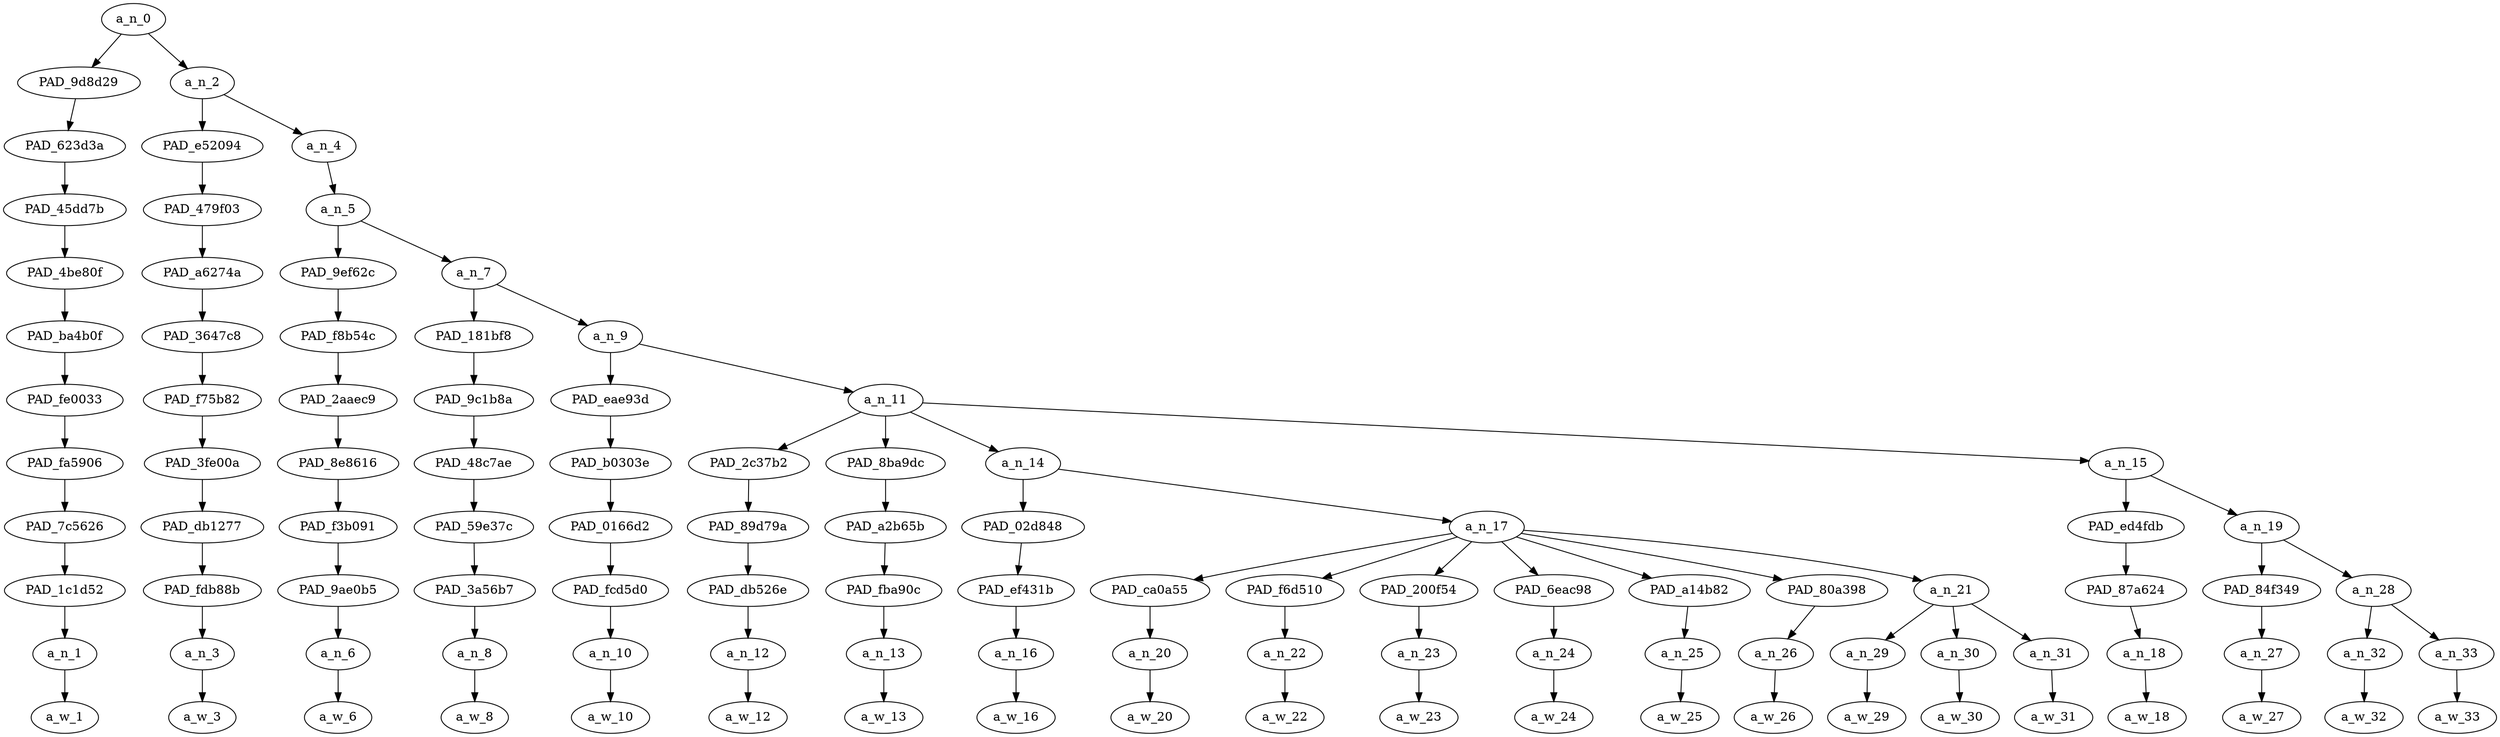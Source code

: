 strict digraph "" {
	a_n_0	[div_dir=-1,
		index=0,
		level=11,
		pos="1.1145368303571428,11!",
		text_span="[0, 1, 2, 3, 4, 5, 6, 7, 8, 9, 10, 11, 12, 13, 14, 15, 16, 17, 18, 19, 20]",
		value=0.99999999];
	PAD_9d8d29	[div_dir=-1,
		index=0,
		level=10,
		pos="0.0,10!",
		text_span="[0]",
		value=0.02867570];
	a_n_0 -> PAD_9d8d29;
	a_n_2	[div_dir=-1,
		index=1,
		level=10,
		pos="2.2290736607142856,10!",
		text_span="[1, 2, 3, 4, 5, 6, 7, 8, 9, 10, 11, 12, 13, 14, 15, 16, 17, 18, 19, 20]",
		value=0.97124176];
	a_n_0 -> a_n_2;
	PAD_623d3a	[div_dir=-1,
		index=0,
		level=9,
		pos="0.0,9!",
		text_span="[0]",
		value=0.02867570];
	PAD_9d8d29 -> PAD_623d3a;
	PAD_45dd7b	[div_dir=-1,
		index=0,
		level=8,
		pos="0.0,8!",
		text_span="[0]",
		value=0.02867570];
	PAD_623d3a -> PAD_45dd7b;
	PAD_4be80f	[div_dir=-1,
		index=0,
		level=7,
		pos="0.0,7!",
		text_span="[0]",
		value=0.02867570];
	PAD_45dd7b -> PAD_4be80f;
	PAD_ba4b0f	[div_dir=-1,
		index=0,
		level=6,
		pos="0.0,6!",
		text_span="[0]",
		value=0.02867570];
	PAD_4be80f -> PAD_ba4b0f;
	PAD_fe0033	[div_dir=-1,
		index=0,
		level=5,
		pos="0.0,5!",
		text_span="[0]",
		value=0.02867570];
	PAD_ba4b0f -> PAD_fe0033;
	PAD_fa5906	[div_dir=-1,
		index=0,
		level=4,
		pos="0.0,4!",
		text_span="[0]",
		value=0.02867570];
	PAD_fe0033 -> PAD_fa5906;
	PAD_7c5626	[div_dir=-1,
		index=0,
		level=3,
		pos="0.0,3!",
		text_span="[0]",
		value=0.02867570];
	PAD_fa5906 -> PAD_7c5626;
	PAD_1c1d52	[div_dir=-1,
		index=0,
		level=2,
		pos="0.0,2!",
		text_span="[0]",
		value=0.02867570];
	PAD_7c5626 -> PAD_1c1d52;
	a_n_1	[div_dir=-1,
		index=0,
		level=1,
		pos="0.0,1!",
		text_span="[0]",
		value=0.02867570];
	PAD_1c1d52 -> a_n_1;
	a_w_1	[div_dir=0,
		index=0,
		level=0,
		pos="0,0!",
		text_span="[0]",
		value=i];
	a_n_1 -> a_w_1;
	PAD_e52094	[div_dir=-1,
		index=1,
		level=9,
		pos="1.0,9!",
		text_span="[1]",
		value=0.03269011];
	a_n_2 -> PAD_e52094;
	a_n_4	[div_dir=-1,
		index=2,
		level=9,
		pos="3.458147321428571,9!",
		text_span="[2, 3, 4, 5, 6, 7, 8, 9, 10, 11, 12, 13, 14, 15, 16, 17, 18, 19, 20]",
		value=0.93851934];
	a_n_2 -> a_n_4;
	PAD_479f03	[div_dir=-1,
		index=1,
		level=8,
		pos="1.0,8!",
		text_span="[1]",
		value=0.03269011];
	PAD_e52094 -> PAD_479f03;
	PAD_a6274a	[div_dir=-1,
		index=1,
		level=7,
		pos="1.0,7!",
		text_span="[1]",
		value=0.03269011];
	PAD_479f03 -> PAD_a6274a;
	PAD_3647c8	[div_dir=-1,
		index=1,
		level=6,
		pos="1.0,6!",
		text_span="[1]",
		value=0.03269011];
	PAD_a6274a -> PAD_3647c8;
	PAD_f75b82	[div_dir=-1,
		index=1,
		level=5,
		pos="1.0,5!",
		text_span="[1]",
		value=0.03269011];
	PAD_3647c8 -> PAD_f75b82;
	PAD_3fe00a	[div_dir=-1,
		index=1,
		level=4,
		pos="1.0,4!",
		text_span="[1]",
		value=0.03269011];
	PAD_f75b82 -> PAD_3fe00a;
	PAD_db1277	[div_dir=-1,
		index=1,
		level=3,
		pos="1.0,3!",
		text_span="[1]",
		value=0.03269011];
	PAD_3fe00a -> PAD_db1277;
	PAD_fdb88b	[div_dir=-1,
		index=1,
		level=2,
		pos="1.0,2!",
		text_span="[1]",
		value=0.03269011];
	PAD_db1277 -> PAD_fdb88b;
	a_n_3	[div_dir=-1,
		index=1,
		level=1,
		pos="1.0,1!",
		text_span="[1]",
		value=0.03269011];
	PAD_fdb88b -> a_n_3;
	a_w_3	[div_dir=0,
		index=1,
		level=0,
		pos="1,0!",
		text_span="[1]",
		value=guess];
	a_n_3 -> a_w_3;
	a_n_5	[div_dir=-1,
		index=2,
		level=8,
		pos="3.458147321428571,8!",
		text_span="[2, 3, 4, 5, 6, 7, 8, 9, 10, 11, 12, 13, 14, 15, 16, 17, 18, 19, 20]",
		value=0.93851847];
	a_n_4 -> a_n_5;
	PAD_9ef62c	[div_dir=1,
		index=2,
		level=7,
		pos="2.0,7!",
		text_span="[2]",
		value=0.02951311];
	a_n_5 -> PAD_9ef62c;
	a_n_7	[div_dir=-1,
		index=3,
		level=7,
		pos="4.916294642857142,7!",
		text_span="[3, 4, 5, 6, 7, 8, 9, 10, 11, 12, 13, 14, 15, 16, 17, 18, 19, 20]",
		value=0.90900450];
	a_n_5 -> a_n_7;
	PAD_f8b54c	[div_dir=1,
		index=2,
		level=6,
		pos="2.0,6!",
		text_span="[2]",
		value=0.02951311];
	PAD_9ef62c -> PAD_f8b54c;
	PAD_2aaec9	[div_dir=1,
		index=2,
		level=5,
		pos="2.0,5!",
		text_span="[2]",
		value=0.02951311];
	PAD_f8b54c -> PAD_2aaec9;
	PAD_8e8616	[div_dir=1,
		index=2,
		level=4,
		pos="2.0,4!",
		text_span="[2]",
		value=0.02951311];
	PAD_2aaec9 -> PAD_8e8616;
	PAD_f3b091	[div_dir=1,
		index=2,
		level=3,
		pos="2.0,3!",
		text_span="[2]",
		value=0.02951311];
	PAD_8e8616 -> PAD_f3b091;
	PAD_9ae0b5	[div_dir=1,
		index=2,
		level=2,
		pos="2.0,2!",
		text_span="[2]",
		value=0.02951311];
	PAD_f3b091 -> PAD_9ae0b5;
	a_n_6	[div_dir=1,
		index=2,
		level=1,
		pos="2.0,1!",
		text_span="[2]",
		value=0.02951311];
	PAD_9ae0b5 -> a_n_6;
	a_w_6	[div_dir=0,
		index=2,
		level=0,
		pos="2,0!",
		text_span="[2]",
		value=she];
	a_n_6 -> a_w_6;
	PAD_181bf8	[div_dir=1,
		index=3,
		level=6,
		pos="3.0,6!",
		text_span="[3]",
		value=0.02582219];
	a_n_7 -> PAD_181bf8;
	a_n_9	[div_dir=-1,
		index=4,
		level=6,
		pos="6.832589285714286,6!",
		text_span="[4, 5, 6, 7, 8, 9, 10, 11, 12, 13, 14, 15, 16, 17, 18, 19, 20]",
		value=0.88317091];
	a_n_7 -> a_n_9;
	PAD_9c1b8a	[div_dir=1,
		index=3,
		level=5,
		pos="3.0,5!",
		text_span="[3]",
		value=0.02582219];
	PAD_181bf8 -> PAD_9c1b8a;
	PAD_48c7ae	[div_dir=1,
		index=3,
		level=4,
		pos="3.0,4!",
		text_span="[3]",
		value=0.02582219];
	PAD_9c1b8a -> PAD_48c7ae;
	PAD_59e37c	[div_dir=1,
		index=3,
		level=3,
		pos="3.0,3!",
		text_span="[3]",
		value=0.02582219];
	PAD_48c7ae -> PAD_59e37c;
	PAD_3a56b7	[div_dir=1,
		index=3,
		level=2,
		pos="3.0,2!",
		text_span="[3]",
		value=0.02582219];
	PAD_59e37c -> PAD_3a56b7;
	a_n_8	[div_dir=1,
		index=3,
		level=1,
		pos="3.0,1!",
		text_span="[3]",
		value=0.02582219];
	PAD_3a56b7 -> a_n_8;
	a_w_8	[div_dir=0,
		index=3,
		level=0,
		pos="3,0!",
		text_span="[3]",
		value=will];
	a_n_8 -> a_w_8;
	PAD_eae93d	[div_dir=1,
		index=4,
		level=5,
		pos="4.0,5!",
		text_span="[4]",
		value=0.02453345];
	a_n_9 -> PAD_eae93d;
	a_n_11	[div_dir=-1,
		index=5,
		level=5,
		pos="9.665178571428571,5!",
		text_span="[5, 6, 7, 8, 9, 10, 11, 12, 13, 14, 15, 16, 17, 18, 19, 20]",
		value=0.85862312];
	a_n_9 -> a_n_11;
	PAD_b0303e	[div_dir=1,
		index=4,
		level=4,
		pos="4.0,4!",
		text_span="[4]",
		value=0.02453345];
	PAD_eae93d -> PAD_b0303e;
	PAD_0166d2	[div_dir=1,
		index=4,
		level=3,
		pos="4.0,3!",
		text_span="[4]",
		value=0.02453345];
	PAD_b0303e -> PAD_0166d2;
	PAD_fcd5d0	[div_dir=1,
		index=4,
		level=2,
		pos="4.0,2!",
		text_span="[4]",
		value=0.02453345];
	PAD_0166d2 -> PAD_fcd5d0;
	a_n_10	[div_dir=1,
		index=4,
		level=1,
		pos="4.0,1!",
		text_span="[4]",
		value=0.02453345];
	PAD_fcd5d0 -> a_n_10;
	a_w_10	[div_dir=0,
		index=4,
		level=0,
		pos="4,0!",
		text_span="[4]",
		value=be];
	a_n_10 -> a_w_10;
	PAD_2c37b2	[div_dir=-1,
		index=5,
		level=4,
		pos="5.0,4!",
		text_span="[5]",
		value=0.04960911];
	a_n_11 -> PAD_2c37b2;
	PAD_8ba9dc	[div_dir=1,
		index=6,
		level=4,
		pos="6.0,4!",
		text_span="[6]",
		value=0.02476104];
	a_n_11 -> PAD_8ba9dc;
	a_n_14	[div_dir=1,
		index=7,
		level=4,
		pos="9.785714285714285,4!",
		text_span="[7, 8, 9, 10, 11, 12, 13, 14, 15, 16]",
		value=0.64980724];
	a_n_11 -> a_n_14;
	a_n_15	[div_dir=-1,
		index=8,
		level=4,
		pos="17.875,4!",
		text_span="[17, 18, 19, 20]",
		value=0.13442191];
	a_n_11 -> a_n_15;
	PAD_89d79a	[div_dir=-1,
		index=5,
		level=3,
		pos="5.0,3!",
		text_span="[5]",
		value=0.04960911];
	PAD_2c37b2 -> PAD_89d79a;
	PAD_db526e	[div_dir=-1,
		index=5,
		level=2,
		pos="5.0,2!",
		text_span="[5]",
		value=0.04960911];
	PAD_89d79a -> PAD_db526e;
	a_n_12	[div_dir=-1,
		index=5,
		level=1,
		pos="5.0,1!",
		text_span="[5]",
		value=0.04960911];
	PAD_db526e -> a_n_12;
	a_w_12	[div_dir=0,
		index=5,
		level=0,
		pos="5,0!",
		text_span="[5]",
		value=blaming];
	a_n_12 -> a_w_12;
	PAD_a2b65b	[div_dir=1,
		index=6,
		level=3,
		pos="6.0,3!",
		text_span="[6]",
		value=0.02476104];
	PAD_8ba9dc -> PAD_a2b65b;
	PAD_fba90c	[div_dir=1,
		index=6,
		level=2,
		pos="6.0,2!",
		text_span="[6]",
		value=0.02476104];
	PAD_a2b65b -> PAD_fba90c;
	a_n_13	[div_dir=1,
		index=6,
		level=1,
		pos="6.0,1!",
		text_span="[6]",
		value=0.02476104];
	PAD_fba90c -> a_n_13;
	a_w_13	[div_dir=0,
		index=6,
		level=0,
		pos="6,0!",
		text_span="[6]",
		value=that];
	a_n_13 -> a_w_13;
	PAD_02d848	[div_dir=-1,
		index=7,
		level=3,
		pos="7.0,3!",
		text_span="[7]",
		value=0.03324554];
	a_n_14 -> PAD_02d848;
	a_n_17	[div_dir=1,
		index=8,
		level=3,
		pos="12.571428571428571,3!",
		text_span="[8, 9, 10, 11, 12, 13, 14, 15, 16]",
		value=0.61641407];
	a_n_14 -> a_n_17;
	PAD_ef431b	[div_dir=-1,
		index=7,
		level=2,
		pos="7.0,2!",
		text_span="[7]",
		value=0.03324554];
	PAD_02d848 -> PAD_ef431b;
	a_n_16	[div_dir=-1,
		index=7,
		level=1,
		pos="7.0,1!",
		text_span="[7]",
		value=0.03324554];
	PAD_ef431b -> a_n_16;
	a_w_16	[div_dir=0,
		index=7,
		level=0,
		pos="7,0!",
		text_span="[7]",
		value=on];
	a_n_16 -> a_w_16;
	PAD_ca0a55	[div_dir=-1,
		index=8,
		level=2,
		pos="8.0,2!",
		text_span="[8]",
		value=0.10214325];
	a_n_17 -> PAD_ca0a55;
	PAD_f6d510	[div_dir=1,
		index=10,
		level=2,
		pos="12.0,2!",
		text_span="[12]",
		value=0.07411483];
	a_n_17 -> PAD_f6d510;
	PAD_200f54	[div_dir=-1,
		index=11,
		level=2,
		pos="13.0,2!",
		text_span="[13]",
		value=0.04191615];
	a_n_17 -> PAD_200f54;
	PAD_6eac98	[div_dir=1,
		index=12,
		level=2,
		pos="14.0,2!",
		text_span="[14]",
		value=0.15409511];
	a_n_17 -> PAD_6eac98;
	PAD_a14b82	[div_dir=-1,
		index=13,
		level=2,
		pos="15.0,2!",
		text_span="[15]",
		value=0.02924479];
	a_n_17 -> PAD_a14b82;
	PAD_80a398	[div_dir=-1,
		index=14,
		level=2,
		pos="16.0,2!",
		text_span="[16]",
		value=0.02916288];
	a_n_17 -> PAD_80a398;
	a_n_21	[div_dir=1,
		index=9,
		level=2,
		pos="10.0,2!",
		text_span="[9, 10, 11]",
		value=0.18554918];
	a_n_17 -> a_n_21;
	a_n_20	[div_dir=-1,
		index=8,
		level=1,
		pos="8.0,1!",
		text_span="[8]",
		value=0.10214325];
	PAD_ca0a55 -> a_n_20;
	a_w_20	[div_dir=0,
		index=8,
		level=0,
		pos="8,0!",
		text_span="[8]",
		value=russia];
	a_n_20 -> a_w_20;
	a_n_22	[div_dir=1,
		index=12,
		level=1,
		pos="12.0,1!",
		text_span="[12]",
		value=0.07411483];
	PAD_f6d510 -> a_n_22;
	a_w_22	[div_dir=0,
		index=12,
		level=0,
		pos="12,0!",
		text_span="[12]",
		value=women];
	a_n_22 -> a_w_22;
	a_n_23	[div_dir=-1,
		index=13,
		level=1,
		pos="13.0,1!",
		text_span="[13]",
		value=0.04191615];
	PAD_200f54 -> a_n_23;
	a_w_23	[div_dir=0,
		index=13,
		level=0,
		pos="13,0!",
		text_span="[13]",
		value=and1];
	a_n_23 -> a_w_23;
	a_n_24	[div_dir=1,
		index=14,
		level=1,
		pos="14.0,1!",
		text_span="[14]",
		value=0.15409511];
	PAD_6eac98 -> a_n_24;
	a_w_24	[div_dir=0,
		index=14,
		level=0,
		pos="14,0!",
		text_span="[14]",
		value=comey];
	a_n_24 -> a_w_24;
	a_n_25	[div_dir=-1,
		index=15,
		level=1,
		pos="15.0,1!",
		text_span="[15]",
		value=0.02924479];
	PAD_a14b82 -> a_n_25;
	a_w_25	[div_dir=0,
		index=15,
		level=0,
		pos="15,0!",
		text_span="[15]",
		value=and2];
	a_n_25 -> a_w_25;
	a_n_26	[div_dir=-1,
		index=16,
		level=1,
		pos="16.0,1!",
		text_span="[16]",
		value=0.02916288];
	PAD_80a398 -> a_n_26;
	a_w_26	[div_dir=0,
		index=16,
		level=0,
		pos="16,0!",
		text_span="[16]",
		value=well];
	a_n_26 -> a_w_26;
	a_n_29	[div_dir=1,
		index=9,
		level=1,
		pos="9.0,1!",
		text_span="[9]",
		value=0.04157970];
	a_n_21 -> a_n_29;
	a_n_30	[div_dir=1,
		index=10,
		level=1,
		pos="10.0,1!",
		text_span="[10]",
		value=0.04066647];
	a_n_21 -> a_n_30;
	a_n_31	[div_dir=1,
		index=11,
		level=1,
		pos="11.0,1!",
		text_span="[11]",
		value=0.10280400];
	a_n_21 -> a_n_31;
	a_w_29	[div_dir=0,
		index=9,
		level=0,
		pos="9,0!",
		text_span="[9]",
		value=too];
	a_n_29 -> a_w_29;
	a_w_30	[div_dir=0,
		index=10,
		level=0,
		pos="10,0!",
		text_span="[10]",
		value=and];
	a_n_30 -> a_w_30;
	a_w_31	[div_dir=0,
		index=11,
		level=0,
		pos="11,0!",
		text_span="[11]",
		value=white];
	a_n_31 -> a_w_31;
	PAD_ed4fdb	[div_dir=-1,
		index=9,
		level=3,
		pos="17.0,3!",
		text_span="[17]",
		value=0.02587582];
	a_n_15 -> PAD_ed4fdb;
	a_n_19	[div_dir=-1,
		index=10,
		level=3,
		pos="18.75,3!",
		text_span="[18, 19, 20]",
		value=0.10829592];
	a_n_15 -> a_n_19;
	PAD_87a624	[div_dir=-1,
		index=15,
		level=2,
		pos="17.0,2!",
		text_span="[17]",
		value=0.02587582];
	PAD_ed4fdb -> PAD_87a624;
	a_n_18	[div_dir=-1,
		index=17,
		level=1,
		pos="17.0,1!",
		text_span="[17]",
		value=0.02587582];
	PAD_87a624 -> a_n_18;
	a_w_18	[div_dir=0,
		index=17,
		level=0,
		pos="17,0!",
		text_span="[17]",
		value=you];
	a_n_18 -> a_w_18;
	PAD_84f349	[div_dir=-1,
		index=16,
		level=2,
		pos="18.0,2!",
		text_span="[18]",
		value=0.02560454];
	a_n_19 -> PAD_84f349;
	a_n_28	[div_dir=-1,
		index=17,
		level=2,
		pos="19.5,2!",
		text_span="[19, 20]",
		value=0.08247712];
	a_n_19 -> a_n_28;
	a_n_27	[div_dir=-1,
		index=18,
		level=1,
		pos="18.0,1!",
		text_span="[18]",
		value=0.02560454];
	PAD_84f349 -> a_n_27;
	a_w_27	[div_dir=0,
		index=18,
		level=0,
		pos="18,0!",
		text_span="[18]",
		value=get];
	a_n_27 -> a_w_27;
	a_n_32	[div_dir=-1,
		index=19,
		level=1,
		pos="19.0,1!",
		text_span="[19]",
		value=0.03120579];
	a_n_28 -> a_n_32;
	a_n_33	[div_dir=-1,
		index=20,
		level=1,
		pos="20.0,1!",
		text_span="[20]",
		value=0.05109397];
	a_n_28 -> a_n_33;
	a_w_32	[div_dir=0,
		index=19,
		level=0,
		pos="19,0!",
		text_span="[19]",
		value=the];
	a_n_32 -> a_w_32;
	a_w_33	[div_dir=0,
		index=20,
		level=0,
		pos="20,0!",
		text_span="[20]",
		value=point];
	a_n_33 -> a_w_33;
}
